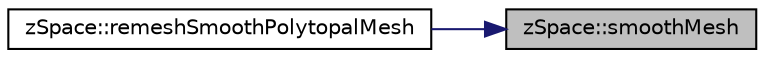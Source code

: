 digraph "zSpace::smoothMesh"
{
 // LATEX_PDF_SIZE
  edge [fontname="Helvetica",fontsize="10",labelfontname="Helvetica",labelfontsize="10"];
  node [fontname="Helvetica",fontsize="10",shape=record];
  rankdir="RL";
  Node347 [label="zSpace::smoothMesh",height=0.2,width=0.4,color="black", fillcolor="grey75", style="filled", fontcolor="black",tooltip="This method applies Catmull-Clark subdivision to the mesh."];
  Node347 -> Node348 [dir="back",color="midnightblue",fontsize="10",style="solid",fontname="Helvetica"];
  Node348 [label="zSpace::remeshSmoothPolytopalMesh",height=0.2,width=0.4,color="black", fillcolor="white", style="filled",URL="$group__z_polytopal.html#ga5dd7e372cf8287c0434778b2e58d41f1",tooltip="This method remeshes the smoothed polytopal mesh to have rulings in ony one direction."];
}
